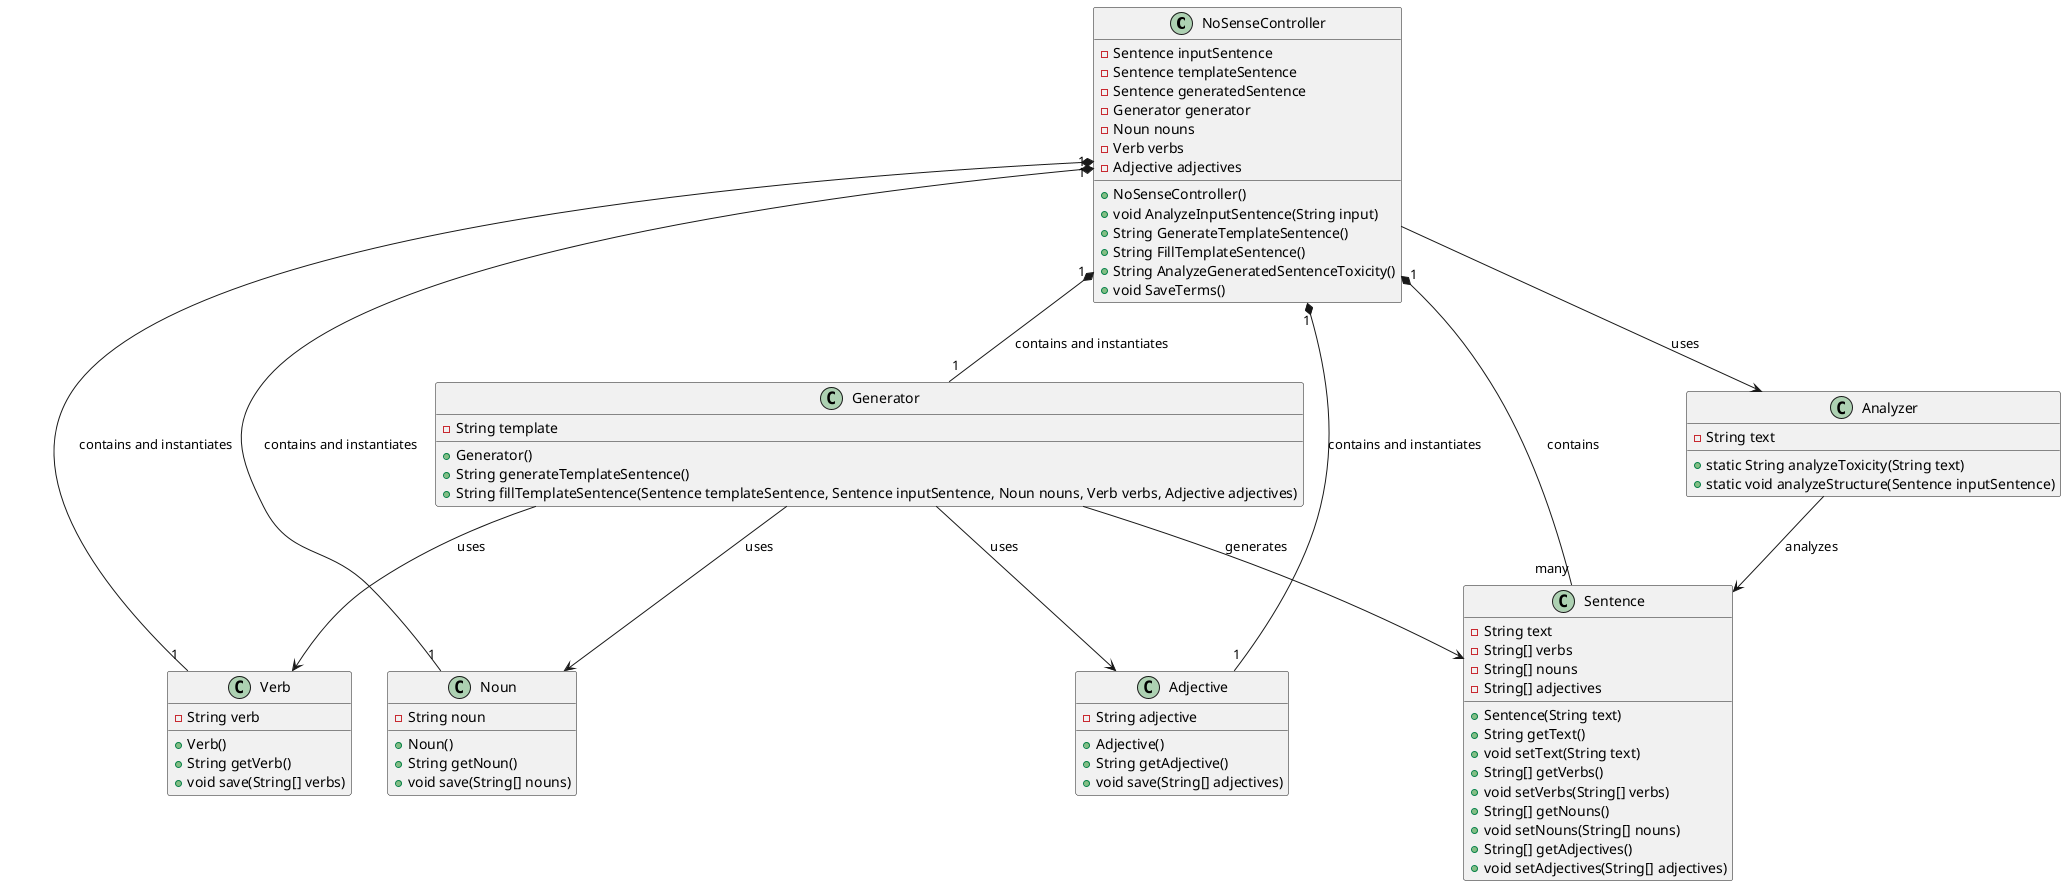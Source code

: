 @startuml
class NoSenseController {
    -Sentence inputSentence
    -Sentence templateSentence
    -Sentence generatedSentence
    -Generator generator
    -Noun nouns
    -Verb verbs
    -Adjective adjectives
    +NoSenseController()
    +void AnalyzeInputSentence(String input)
    +String GenerateTemplateSentence()
    +String FillTemplateSentence()
    +String AnalyzeGeneratedSentenceToxicity()
    +void SaveTerms()
}

class Noun {
    -String noun
    +Noun()
    +String getNoun()
    +void save(String[] nouns)
}
class Verb {
    -String verb
    +Verb()
    +String getVerb()
    +void save(String[] verbs)
}
class Adjective {
    -String adjective
    +Adjective()
    +String getAdjective()
    +void save(String[] adjectives)
}
class Sentence {
    -String text
    -String[] verbs
    -String[] nouns
    -String[] adjectives
    +Sentence(String text)
    +String getText()
    +void setText(String text)
    +String[] getVerbs()
    +void setVerbs(String[] verbs)
    +String[] getNouns()
    +void setNouns(String[] nouns)
    +String[] getAdjectives()
    +void setAdjectives(String[] adjectives)
}
class Generator {
    -String template
    +Generator()
    +String generateTemplateSentence()
    +String fillTemplateSentence(Sentence templateSentence, Sentence inputSentence, Noun nouns, Verb verbs, Adjective adjectives)
}
class Analyzer {
    -String text
    +static String analyzeToxicity(String text)
    +static void analyzeStructure(Sentence inputSentence)
}

NoSenseController "1" *-- "many" Sentence : contains
Generator --> Noun : uses
Generator --> Verb : uses
Generator --> Adjective : uses
Generator -->Sentence : generates
NoSenseController --> Analyzer : uses
Analyzer --> Sentence : analyzes
NoSenseController "1" *-- "1" Noun : contains and instantiates
NoSenseController "1" *-- "1" Verb : contains and instantiates
NoSenseController "1" *-- "1" Adjective : contains and instantiates
NoSenseController "1" *-- "1" Generator : contains and instantiates

@enduml
